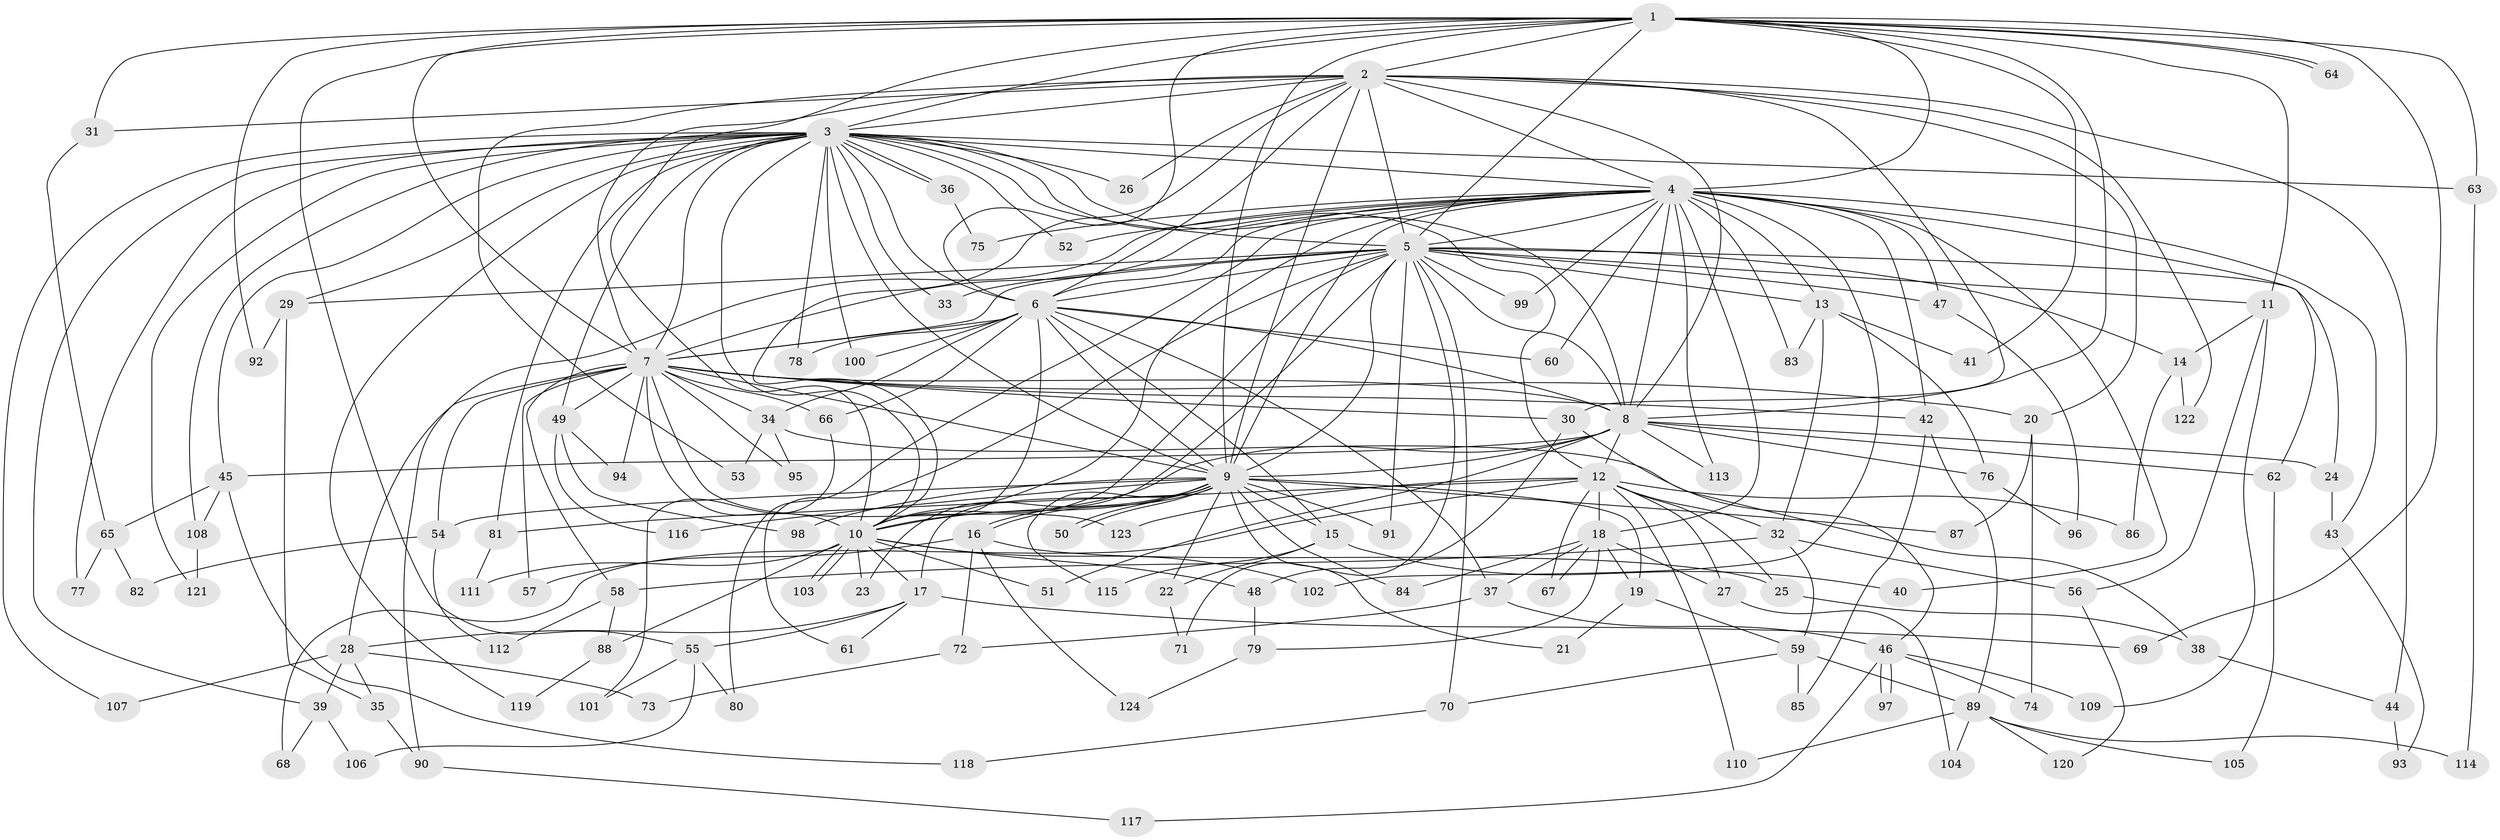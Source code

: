 // Generated by graph-tools (version 1.1) at 2025/44/03/09/25 04:44:56]
// undirected, 124 vertices, 273 edges
graph export_dot {
graph [start="1"]
  node [color=gray90,style=filled];
  1;
  2;
  3;
  4;
  5;
  6;
  7;
  8;
  9;
  10;
  11;
  12;
  13;
  14;
  15;
  16;
  17;
  18;
  19;
  20;
  21;
  22;
  23;
  24;
  25;
  26;
  27;
  28;
  29;
  30;
  31;
  32;
  33;
  34;
  35;
  36;
  37;
  38;
  39;
  40;
  41;
  42;
  43;
  44;
  45;
  46;
  47;
  48;
  49;
  50;
  51;
  52;
  53;
  54;
  55;
  56;
  57;
  58;
  59;
  60;
  61;
  62;
  63;
  64;
  65;
  66;
  67;
  68;
  69;
  70;
  71;
  72;
  73;
  74;
  75;
  76;
  77;
  78;
  79;
  80;
  81;
  82;
  83;
  84;
  85;
  86;
  87;
  88;
  89;
  90;
  91;
  92;
  93;
  94;
  95;
  96;
  97;
  98;
  99;
  100;
  101;
  102;
  103;
  104;
  105;
  106;
  107;
  108;
  109;
  110;
  111;
  112;
  113;
  114;
  115;
  116;
  117;
  118;
  119;
  120;
  121;
  122;
  123;
  124;
  1 -- 2;
  1 -- 3;
  1 -- 4;
  1 -- 5;
  1 -- 6;
  1 -- 7;
  1 -- 8;
  1 -- 9;
  1 -- 10;
  1 -- 11;
  1 -- 31;
  1 -- 41;
  1 -- 55;
  1 -- 63;
  1 -- 64;
  1 -- 64;
  1 -- 69;
  1 -- 92;
  2 -- 3;
  2 -- 4;
  2 -- 5;
  2 -- 6;
  2 -- 7;
  2 -- 8;
  2 -- 9;
  2 -- 10;
  2 -- 20;
  2 -- 26;
  2 -- 30;
  2 -- 31;
  2 -- 44;
  2 -- 53;
  2 -- 122;
  3 -- 4;
  3 -- 5;
  3 -- 6;
  3 -- 7;
  3 -- 8;
  3 -- 9;
  3 -- 10;
  3 -- 12;
  3 -- 26;
  3 -- 29;
  3 -- 33;
  3 -- 36;
  3 -- 36;
  3 -- 39;
  3 -- 45;
  3 -- 49;
  3 -- 52;
  3 -- 63;
  3 -- 77;
  3 -- 78;
  3 -- 81;
  3 -- 100;
  3 -- 107;
  3 -- 108;
  3 -- 119;
  3 -- 121;
  4 -- 5;
  4 -- 6;
  4 -- 7;
  4 -- 8;
  4 -- 9;
  4 -- 10;
  4 -- 13;
  4 -- 18;
  4 -- 40;
  4 -- 42;
  4 -- 43;
  4 -- 47;
  4 -- 52;
  4 -- 60;
  4 -- 62;
  4 -- 75;
  4 -- 80;
  4 -- 83;
  4 -- 90;
  4 -- 99;
  4 -- 102;
  4 -- 113;
  5 -- 6;
  5 -- 7;
  5 -- 8;
  5 -- 9;
  5 -- 10;
  5 -- 11;
  5 -- 13;
  5 -- 14;
  5 -- 23;
  5 -- 24;
  5 -- 29;
  5 -- 33;
  5 -- 47;
  5 -- 61;
  5 -- 70;
  5 -- 71;
  5 -- 91;
  5 -- 99;
  6 -- 7;
  6 -- 8;
  6 -- 9;
  6 -- 10;
  6 -- 15;
  6 -- 34;
  6 -- 37;
  6 -- 60;
  6 -- 66;
  6 -- 78;
  6 -- 100;
  7 -- 8;
  7 -- 9;
  7 -- 10;
  7 -- 20;
  7 -- 28;
  7 -- 30;
  7 -- 34;
  7 -- 42;
  7 -- 49;
  7 -- 54;
  7 -- 57;
  7 -- 58;
  7 -- 66;
  7 -- 94;
  7 -- 95;
  7 -- 123;
  8 -- 9;
  8 -- 10;
  8 -- 12;
  8 -- 24;
  8 -- 45;
  8 -- 51;
  8 -- 62;
  8 -- 76;
  8 -- 113;
  9 -- 10;
  9 -- 15;
  9 -- 16;
  9 -- 16;
  9 -- 17;
  9 -- 19;
  9 -- 21;
  9 -- 22;
  9 -- 50;
  9 -- 50;
  9 -- 54;
  9 -- 84;
  9 -- 87;
  9 -- 91;
  9 -- 98;
  9 -- 115;
  9 -- 116;
  10 -- 17;
  10 -- 23;
  10 -- 48;
  10 -- 51;
  10 -- 88;
  10 -- 102;
  10 -- 103;
  10 -- 103;
  10 -- 111;
  11 -- 14;
  11 -- 56;
  11 -- 109;
  12 -- 18;
  12 -- 25;
  12 -- 27;
  12 -- 32;
  12 -- 67;
  12 -- 68;
  12 -- 81;
  12 -- 86;
  12 -- 110;
  12 -- 123;
  13 -- 32;
  13 -- 41;
  13 -- 76;
  13 -- 83;
  14 -- 86;
  14 -- 122;
  15 -- 22;
  15 -- 40;
  15 -- 115;
  16 -- 25;
  16 -- 57;
  16 -- 72;
  16 -- 124;
  17 -- 28;
  17 -- 55;
  17 -- 61;
  17 -- 69;
  18 -- 19;
  18 -- 27;
  18 -- 37;
  18 -- 67;
  18 -- 79;
  18 -- 84;
  19 -- 21;
  19 -- 59;
  20 -- 74;
  20 -- 87;
  22 -- 71;
  24 -- 43;
  25 -- 38;
  27 -- 104;
  28 -- 35;
  28 -- 39;
  28 -- 73;
  28 -- 107;
  29 -- 35;
  29 -- 92;
  30 -- 46;
  30 -- 48;
  31 -- 65;
  32 -- 56;
  32 -- 58;
  32 -- 59;
  34 -- 38;
  34 -- 53;
  34 -- 95;
  35 -- 90;
  36 -- 75;
  37 -- 46;
  37 -- 72;
  38 -- 44;
  39 -- 68;
  39 -- 106;
  42 -- 85;
  42 -- 89;
  43 -- 93;
  44 -- 93;
  45 -- 65;
  45 -- 108;
  45 -- 118;
  46 -- 74;
  46 -- 97;
  46 -- 97;
  46 -- 109;
  46 -- 117;
  47 -- 96;
  48 -- 79;
  49 -- 94;
  49 -- 98;
  49 -- 116;
  54 -- 82;
  54 -- 112;
  55 -- 80;
  55 -- 101;
  55 -- 106;
  56 -- 120;
  58 -- 88;
  58 -- 112;
  59 -- 70;
  59 -- 85;
  59 -- 89;
  62 -- 105;
  63 -- 114;
  65 -- 77;
  65 -- 82;
  66 -- 101;
  70 -- 118;
  72 -- 73;
  76 -- 96;
  79 -- 124;
  81 -- 111;
  88 -- 119;
  89 -- 104;
  89 -- 105;
  89 -- 110;
  89 -- 114;
  89 -- 120;
  90 -- 117;
  108 -- 121;
}
